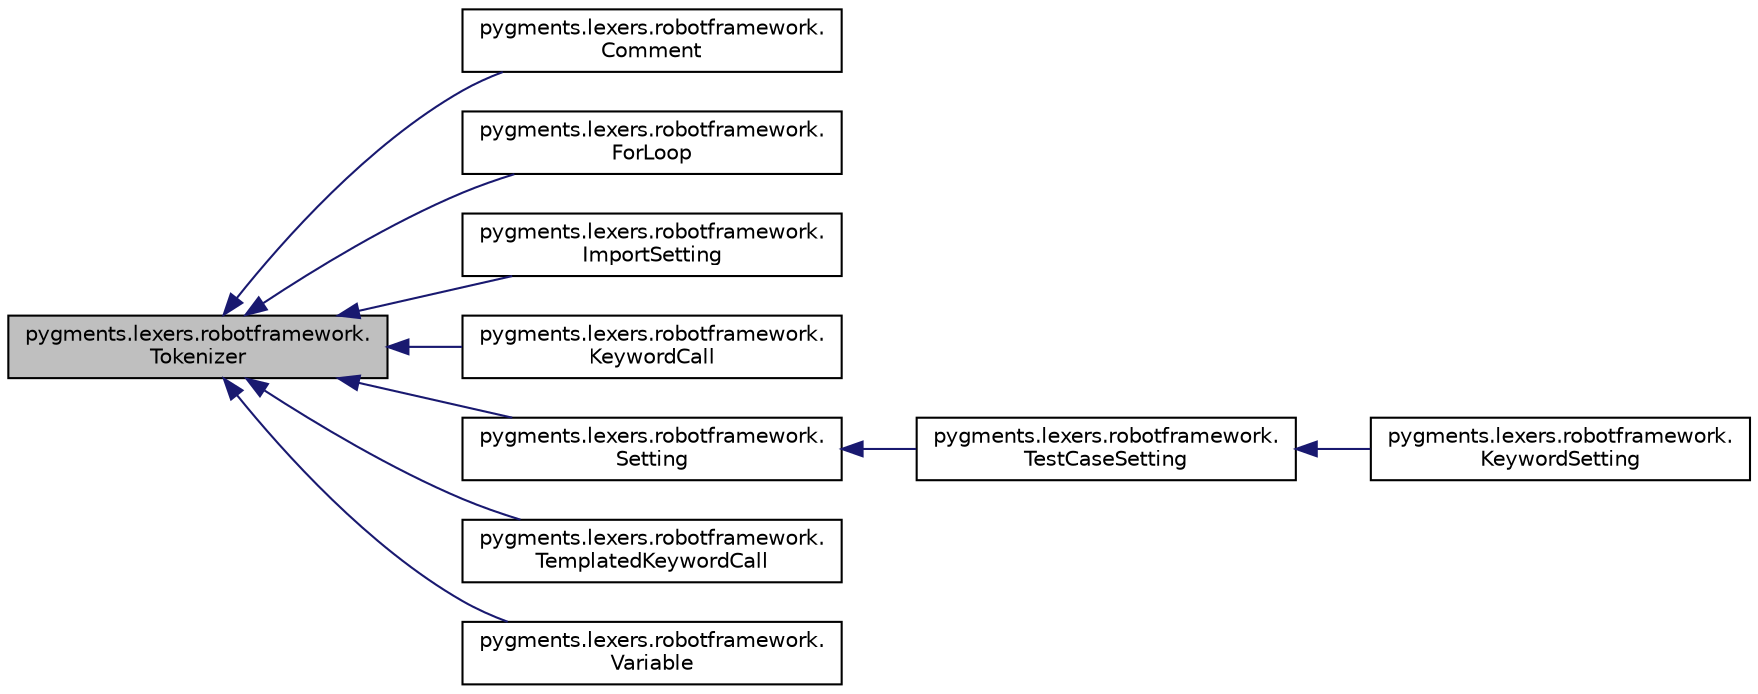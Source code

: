 digraph "pygments.lexers.robotframework.Tokenizer"
{
 // LATEX_PDF_SIZE
  edge [fontname="Helvetica",fontsize="10",labelfontname="Helvetica",labelfontsize="10"];
  node [fontname="Helvetica",fontsize="10",shape=record];
  rankdir="LR";
  Node1 [label="pygments.lexers.robotframework.\lTokenizer",height=0.2,width=0.4,color="black", fillcolor="grey75", style="filled", fontcolor="black",tooltip=" "];
  Node1 -> Node2 [dir="back",color="midnightblue",fontsize="10",style="solid",fontname="Helvetica"];
  Node2 [label="pygments.lexers.robotframework.\lComment",height=0.2,width=0.4,color="black", fillcolor="white", style="filled",URL="$classpygments_1_1lexers_1_1robotframework_1_1Comment.html",tooltip=" "];
  Node1 -> Node3 [dir="back",color="midnightblue",fontsize="10",style="solid",fontname="Helvetica"];
  Node3 [label="pygments.lexers.robotframework.\lForLoop",height=0.2,width=0.4,color="black", fillcolor="white", style="filled",URL="$classpygments_1_1lexers_1_1robotframework_1_1ForLoop.html",tooltip=" "];
  Node1 -> Node4 [dir="back",color="midnightblue",fontsize="10",style="solid",fontname="Helvetica"];
  Node4 [label="pygments.lexers.robotframework.\lImportSetting",height=0.2,width=0.4,color="black", fillcolor="white", style="filled",URL="$classpygments_1_1lexers_1_1robotframework_1_1ImportSetting.html",tooltip=" "];
  Node1 -> Node5 [dir="back",color="midnightblue",fontsize="10",style="solid",fontname="Helvetica"];
  Node5 [label="pygments.lexers.robotframework.\lKeywordCall",height=0.2,width=0.4,color="black", fillcolor="white", style="filled",URL="$classpygments_1_1lexers_1_1robotframework_1_1KeywordCall.html",tooltip=" "];
  Node1 -> Node6 [dir="back",color="midnightblue",fontsize="10",style="solid",fontname="Helvetica"];
  Node6 [label="pygments.lexers.robotframework.\lSetting",height=0.2,width=0.4,color="black", fillcolor="white", style="filled",URL="$classpygments_1_1lexers_1_1robotframework_1_1Setting.html",tooltip=" "];
  Node6 -> Node7 [dir="back",color="midnightblue",fontsize="10",style="solid",fontname="Helvetica"];
  Node7 [label="pygments.lexers.robotframework.\lTestCaseSetting",height=0.2,width=0.4,color="black", fillcolor="white", style="filled",URL="$classpygments_1_1lexers_1_1robotframework_1_1TestCaseSetting.html",tooltip=" "];
  Node7 -> Node8 [dir="back",color="midnightblue",fontsize="10",style="solid",fontname="Helvetica"];
  Node8 [label="pygments.lexers.robotframework.\lKeywordSetting",height=0.2,width=0.4,color="black", fillcolor="white", style="filled",URL="$classpygments_1_1lexers_1_1robotframework_1_1KeywordSetting.html",tooltip=" "];
  Node1 -> Node9 [dir="back",color="midnightblue",fontsize="10",style="solid",fontname="Helvetica"];
  Node9 [label="pygments.lexers.robotframework.\lTemplatedKeywordCall",height=0.2,width=0.4,color="black", fillcolor="white", style="filled",URL="$classpygments_1_1lexers_1_1robotframework_1_1TemplatedKeywordCall.html",tooltip=" "];
  Node1 -> Node10 [dir="back",color="midnightblue",fontsize="10",style="solid",fontname="Helvetica"];
  Node10 [label="pygments.lexers.robotframework.\lVariable",height=0.2,width=0.4,color="black", fillcolor="white", style="filled",URL="$classpygments_1_1lexers_1_1robotframework_1_1Variable.html",tooltip=" "];
}
